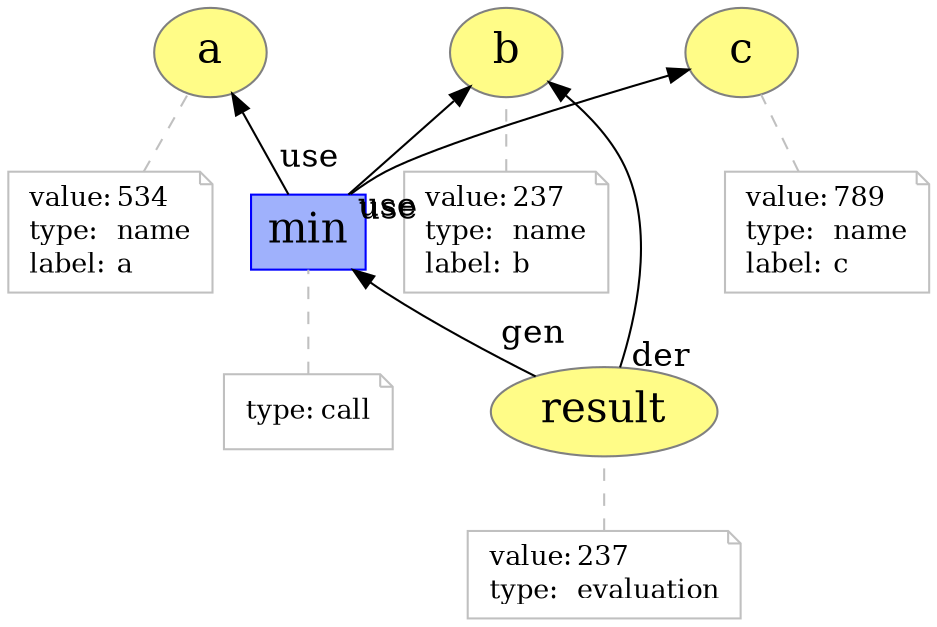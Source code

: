 digraph "PROV" { size="16,12"; rankdir="BT";
"http://example.org/a" [fillcolor="#FFFC87",color="#808080",style="filled",label="a",URL="http://example.org/a",fontsize="20"]
"http://example.org/a-attrs" [color="gray",shape="note",fontsize="13",fontcolor="black",label=<<TABLE cellpadding="0" border="0">
	<TR>
	    <TD align="left">value:</TD>
	    <TD align="left">534</TD>
	</TR>
	<TR>
	    <TD align="left">type:</TD>
	    <TD align="left">name</TD>
	</TR>
	<TR>
	    <TD align="left">label:</TD>
	    <TD align="left">a</TD>
	</TR>
</TABLE>>]
"http://example.org/a-attrs" -> "http://example.org/a" [color="gray",style="dashed",arrowhead="none"]
"http://example.org/b" [fillcolor="#FFFC87",color="#808080",style="filled",label="b",URL="http://example.org/b",fontsize="20"]
"http://example.org/b-attrs" [color="gray",shape="note",fontsize="13",fontcolor="black",label=<<TABLE cellpadding="0" border="0">
	<TR>
	    <TD align="left">value:</TD>
	    <TD align="left">237</TD>
	</TR>
	<TR>
	    <TD align="left">type:</TD>
	    <TD align="left">name</TD>
	</TR>
	<TR>
	    <TD align="left">label:</TD>
	    <TD align="left">b</TD>
	</TR>
</TABLE>>]
"http://example.org/b-attrs" -> "http://example.org/b" [color="gray",style="dashed",arrowhead="none"]
"http://example.org/c" [fillcolor="#FFFC87",color="#808080",style="filled",label="c",URL="http://example.org/c",fontsize="20"]
"http://example.org/c-attrs" [color="gray",shape="note",fontsize="13",fontcolor="black",label=<<TABLE cellpadding="0" border="0">
	<TR>
	    <TD align="left">value:</TD>
	    <TD align="left">789</TD>
	</TR>
	<TR>
	    <TD align="left">type:</TD>
	    <TD align="left">name</TD>
	</TR>
	<TR>
	    <TD align="left">label:</TD>
	    <TD align="left">c</TD>
	</TR>
</TABLE>>]
"http://example.org/c-attrs" -> "http://example.org/c" [color="gray",style="dashed",arrowhead="none"]
"http://example.org/result" [fillcolor="#FFFC87",color="#808080",style="filled",label="result",URL="http://example.org/result",fontsize="20"]
"http://example.org/result-attrs" [color="gray",shape="note",fontsize="13",fontcolor="black",label=<<TABLE cellpadding="0" border="0">
	<TR>
	    <TD align="left">value:</TD>
	    <TD align="left">237</TD>
	</TR>
	<TR>
	    <TD align="left">type:</TD>
	    <TD align="left">evaluation</TD>
	</TR>
</TABLE>>]
"http://example.org/result-attrs" -> "http://example.org/result" [color="gray",style="dashed",arrowhead="none"]
"http://example.org/min" [fillcolor="#9FB1FC",color="#0000FF",shape="polygon",sides="4",style="filled",label="min",URL="http://example.org/min",fontsize="20"]
"http://example.org/min-attrs" [color="gray",shape="note",fontsize="13",fontcolor="black",label=<<TABLE cellpadding="0" border="0">
	<TR>
	    <TD align="left">type:</TD>
	    <TD align="left">call</TD>
	</TR>
</TABLE>>]
"http://example.org/min-attrs" -> "http://example.org/min" [color="gray",style="dashed",arrowhead="none"]
"http://example.org/result" -> "http://example.org/b" [labelfontsize="16",labeldistance="2",labelangle="60.0",rotation="20",taillabel="der"]
"http://example.org/min" -> "http://example.org/a" [labelfontsize="16",labeldistance="2",labelangle="60.0",rotation="20",taillabel="use"]
"http://example.org/min" -> "http://example.org/c" [labelfontsize="16",labeldistance="2",labelangle="60.0",rotation="20",taillabel="use"]
"http://example.org/min" -> "http://example.org/b" [labelfontsize="16",labeldistance="2",labelangle="60.0",rotation="20",taillabel="use"]
"http://example.org/result" -> "http://example.org/min" [labelfontsize="16",labeldistance="2",labelangle="60.0",rotation="20",taillabel="gen"]
}